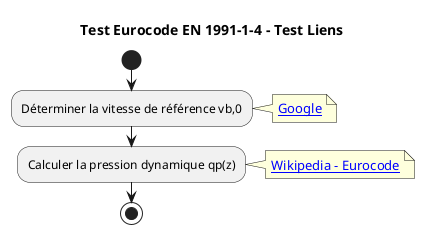 @startuml
title Test Eurocode EN 1991-1-4 - Test Liens

start
:Déterminer la vitesse de référence vb,0;
note right
[[https://www.google.com Google]]
end note

:Calculer la pression dynamique qp(z);
note right
[[https://fr.wikipedia.org/wiki/Eurocode Wikipedia - Eurocode]]
end note

stop
@enduml
